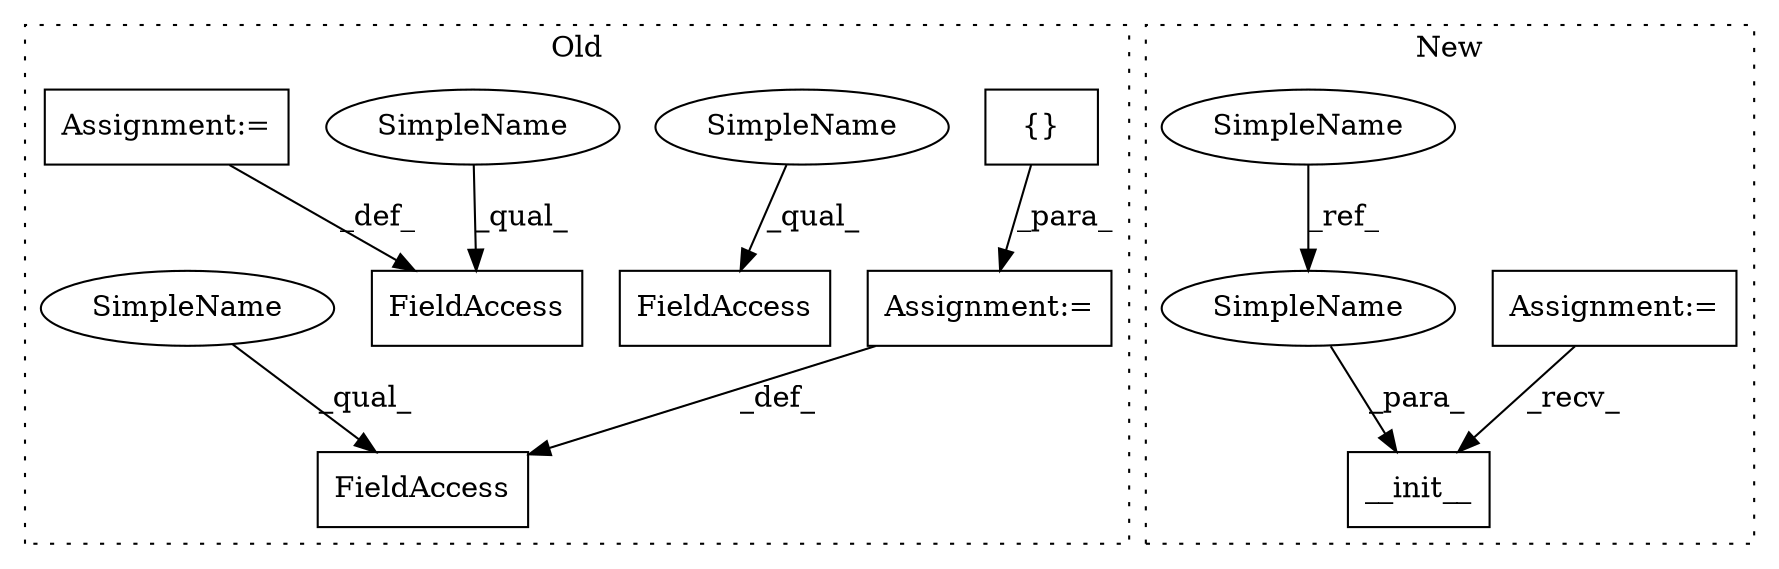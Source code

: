 digraph G {
subgraph cluster0 {
1 [label="{}" a="4" s="14176" l="2" shape="box"];
3 [label="Assignment:=" a="7" s="14158" l="1" shape="box"];
4 [label="FieldAccess" a="22" s="14139" l="19" shape="box"];
7 [label="FieldAccess" a="22" s="14031" l="11" shape="box"];
8 [label="FieldAccess" a="22" s="13965" l="14" shape="box"];
9 [label="Assignment:=" a="7" s="13928" l="1" shape="box"];
11 [label="SimpleName" a="42" s="14031" l="4" shape="ellipse"];
12 [label="SimpleName" a="42" s="13965" l="4" shape="ellipse"];
13 [label="SimpleName" a="42" s="14139" l="4" shape="ellipse"];
label = "Old";
style="dotted";
}
subgraph cluster1 {
2 [label="__init__" a="32" s="9363,9383" l="9,1" shape="box"];
5 [label="Assignment:=" a="7" s="9344" l="3" shape="box"];
6 [label="SimpleName" a="42" s="9295" l="4" shape="ellipse"];
10 [label="SimpleName" a="42" s="9372" l="4" shape="ellipse"];
label = "New";
style="dotted";
}
1 -> 3 [label="_para_"];
3 -> 4 [label="_def_"];
5 -> 2 [label="_recv_"];
6 -> 10 [label="_ref_"];
9 -> 8 [label="_def_"];
10 -> 2 [label="_para_"];
11 -> 7 [label="_qual_"];
12 -> 8 [label="_qual_"];
13 -> 4 [label="_qual_"];
}